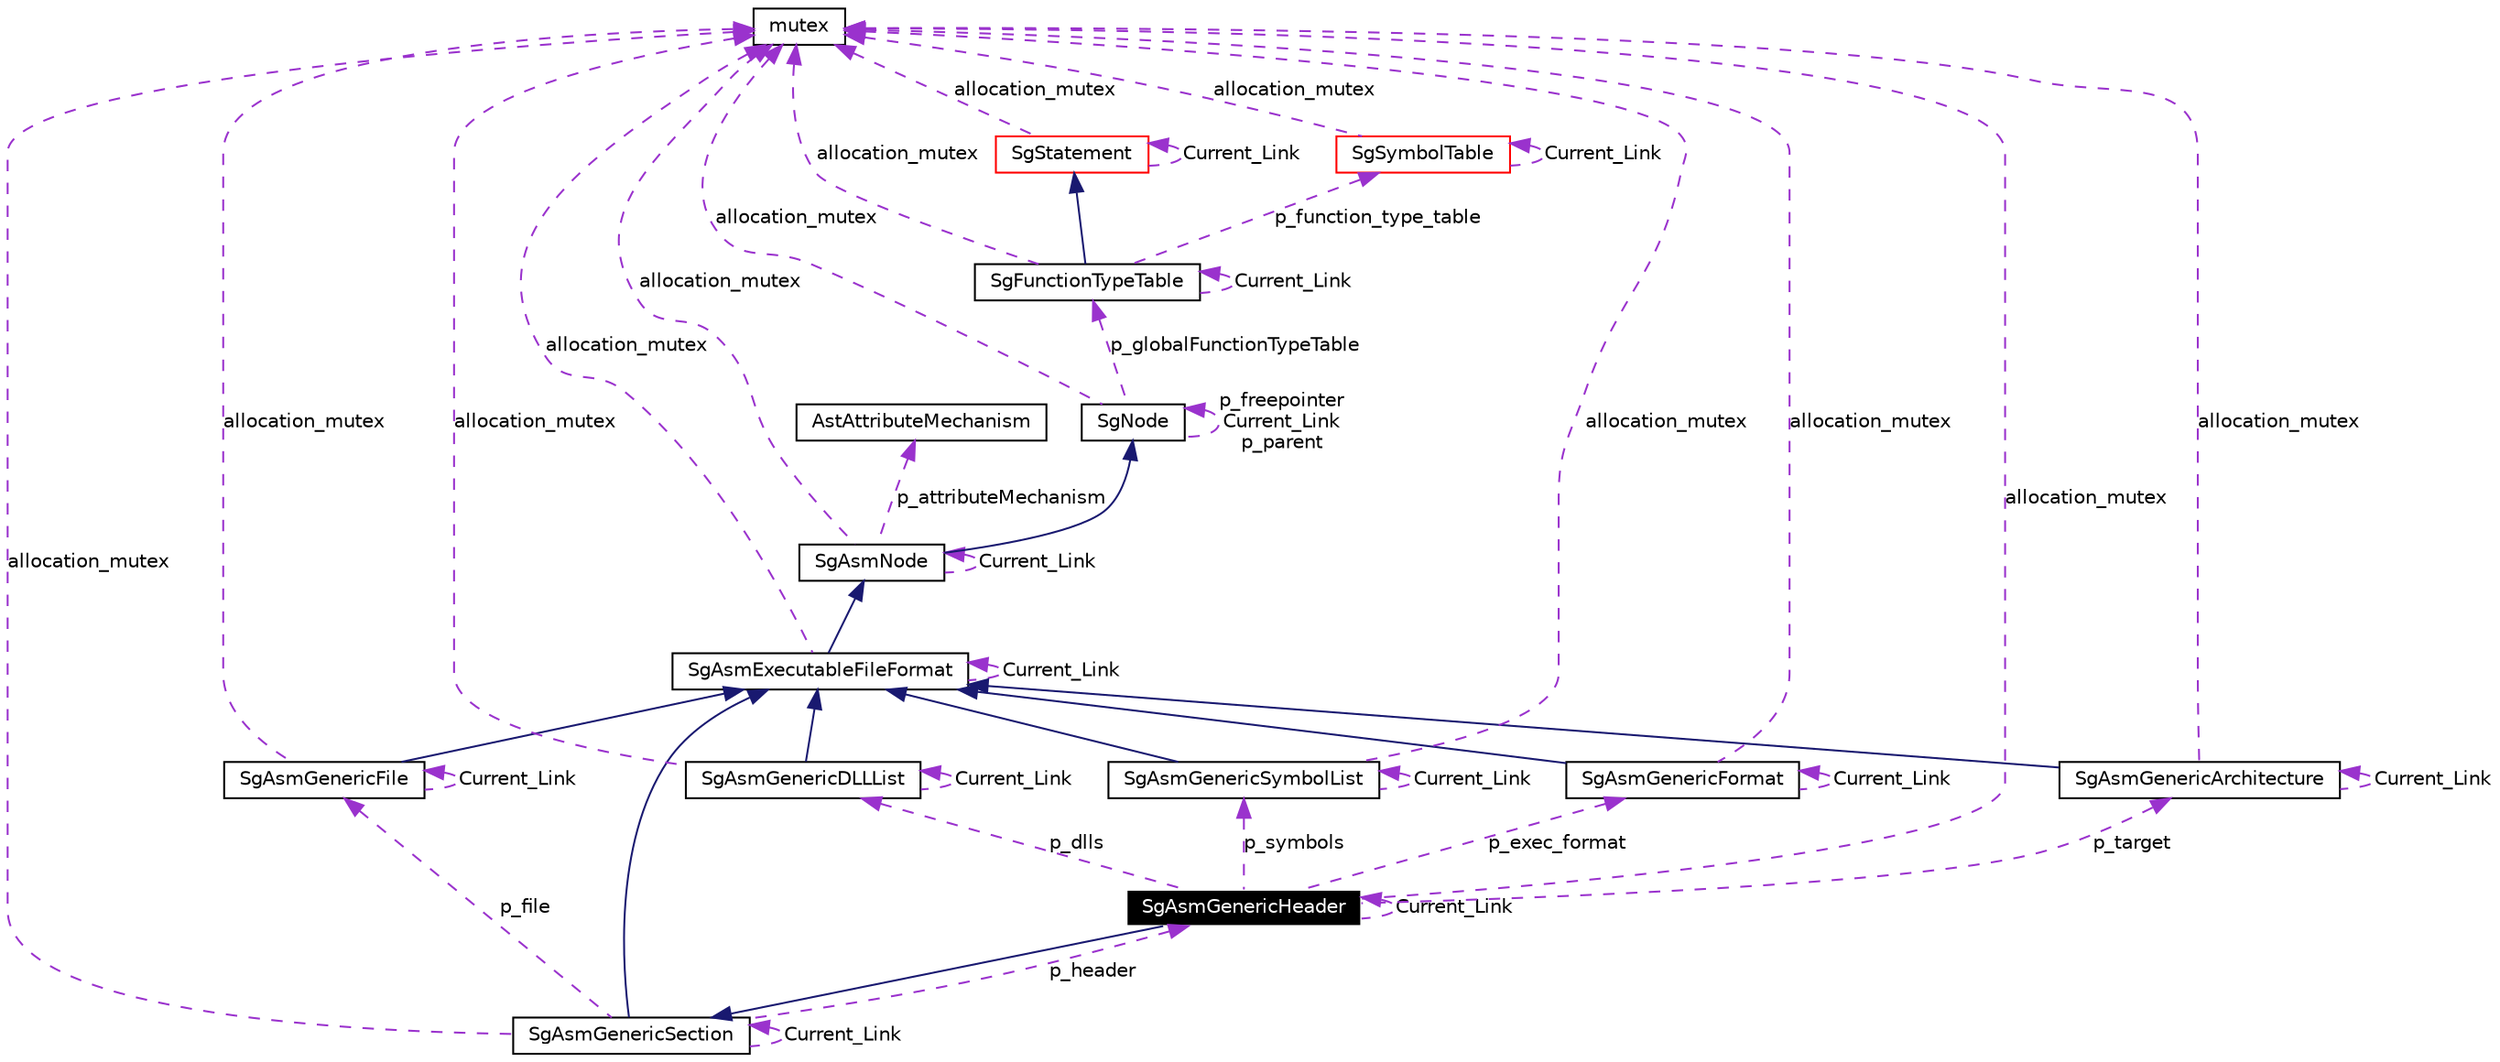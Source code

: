 digraph G
{
  edge [fontname="Helvetica",fontsize=10,labelfontname="Helvetica",labelfontsize=10];
  node [fontname="Helvetica",fontsize=10,shape=record];
  Node1 [label="SgAsmGenericHeader",height=0.2,width=0.4,color="white", fillcolor="black", style="filled" fontcolor="white"];
  Node2 -> Node1 [dir=back,color="midnightblue",fontsize=10,style="solid",fontname="Helvetica"];
  Node2 [label="SgAsmGenericSection",height=0.2,width=0.4,color="black",URL="$classSgAsmGenericSection.html"];
  Node3 -> Node2 [dir=back,color="midnightblue",fontsize=10,style="solid",fontname="Helvetica"];
  Node3 [label="SgAsmExecutableFileFormat",height=0.2,width=0.4,color="black",URL="$classSgAsmExecutableFileFormat.html"];
  Node4 -> Node3 [dir=back,color="midnightblue",fontsize=10,style="solid",fontname="Helvetica"];
  Node4 [label="SgAsmNode",height=0.2,width=0.4,color="black",URL="$classSgAsmNode.html"];
  Node5 -> Node4 [dir=back,color="midnightblue",fontsize=10,style="solid",fontname="Helvetica"];
  Node5 [label="SgNode",height=0.2,width=0.4,color="black",URL="$classSgNode.html"];
  Node6 -> Node5 [dir=back,color="darkorchid3",fontsize=10,style="dashed",label="p_globalFunctionTypeTable",fontname="Helvetica"];
  Node6 [label="SgFunctionTypeTable",height=0.2,width=0.4,color="black",URL="$classSgFunctionTypeTable.html"];
  Node7 -> Node6 [dir=back,color="midnightblue",fontsize=10,style="solid",fontname="Helvetica"];
  Node7 [label="SgStatement",height=0.2,width=0.4,color="red",URL="$classSgStatement.html"];
  Node7 -> Node7 [dir=back,color="darkorchid3",fontsize=10,style="dashed",label="Current_Link",fontname="Helvetica"];
  Node8 -> Node7 [dir=back,color="darkorchid3",fontsize=10,style="dashed",label="allocation_mutex",fontname="Helvetica"];
  Node8 [label="mutex",height=0.2,width=0.4,color="black",URL="$classmutex.html"];
  Node6 -> Node6 [dir=back,color="darkorchid3",fontsize=10,style="dashed",label="Current_Link",fontname="Helvetica"];
  Node8 -> Node6 [dir=back,color="darkorchid3",fontsize=10,style="dashed",label="allocation_mutex",fontname="Helvetica"];
  Node9 -> Node6 [dir=back,color="darkorchid3",fontsize=10,style="dashed",label="p_function_type_table",fontname="Helvetica"];
  Node9 [label="SgSymbolTable",height=0.2,width=0.4,color="red",URL="$classSgSymbolTable.html"];
  Node8 -> Node9 [dir=back,color="darkorchid3",fontsize=10,style="dashed",label="allocation_mutex",fontname="Helvetica"];
  Node9 -> Node9 [dir=back,color="darkorchid3",fontsize=10,style="dashed",label="Current_Link",fontname="Helvetica"];
  Node5 -> Node5 [dir=back,color="darkorchid3",fontsize=10,style="dashed",label="p_freepointer\nCurrent_Link\np_parent",fontname="Helvetica"];
  Node8 -> Node5 [dir=back,color="darkorchid3",fontsize=10,style="dashed",label="allocation_mutex",fontname="Helvetica"];
  Node8 -> Node4 [dir=back,color="darkorchid3",fontsize=10,style="dashed",label="allocation_mutex",fontname="Helvetica"];
  Node10 -> Node4 [dir=back,color="darkorchid3",fontsize=10,style="dashed",label="p_attributeMechanism",fontname="Helvetica"];
  Node10 [label="AstAttributeMechanism",height=0.2,width=0.4,color="black",URL="$classAstAttributeMechanism.html"];
  Node4 -> Node4 [dir=back,color="darkorchid3",fontsize=10,style="dashed",label="Current_Link",fontname="Helvetica"];
  Node8 -> Node3 [dir=back,color="darkorchid3",fontsize=10,style="dashed",label="allocation_mutex",fontname="Helvetica"];
  Node3 -> Node3 [dir=back,color="darkorchid3",fontsize=10,style="dashed",label="Current_Link",fontname="Helvetica"];
  Node11 -> Node2 [dir=back,color="darkorchid3",fontsize=10,style="dashed",label="p_file",fontname="Helvetica"];
  Node11 [label="SgAsmGenericFile",height=0.2,width=0.4,color="black",URL="$classSgAsmGenericFile.html"];
  Node3 -> Node11 [dir=back,color="midnightblue",fontsize=10,style="solid",fontname="Helvetica"];
  Node11 -> Node11 [dir=back,color="darkorchid3",fontsize=10,style="dashed",label="Current_Link",fontname="Helvetica"];
  Node8 -> Node11 [dir=back,color="darkorchid3",fontsize=10,style="dashed",label="allocation_mutex",fontname="Helvetica"];
  Node2 -> Node2 [dir=back,color="darkorchid3",fontsize=10,style="dashed",label="Current_Link",fontname="Helvetica"];
  Node8 -> Node2 [dir=back,color="darkorchid3",fontsize=10,style="dashed",label="allocation_mutex",fontname="Helvetica"];
  Node1 -> Node2 [dir=back,color="darkorchid3",fontsize=10,style="dashed",label="p_header",fontname="Helvetica"];
  Node8 -> Node1 [dir=back,color="darkorchid3",fontsize=10,style="dashed",label="allocation_mutex",fontname="Helvetica"];
  Node12 -> Node1 [dir=back,color="darkorchid3",fontsize=10,style="dashed",label="p_exec_format",fontname="Helvetica"];
  Node12 [label="SgAsmGenericFormat",height=0.2,width=0.4,color="black",URL="$classSgAsmGenericFormat.html"];
  Node3 -> Node12 [dir=back,color="midnightblue",fontsize=10,style="solid",fontname="Helvetica"];
  Node8 -> Node12 [dir=back,color="darkorchid3",fontsize=10,style="dashed",label="allocation_mutex",fontname="Helvetica"];
  Node12 -> Node12 [dir=back,color="darkorchid3",fontsize=10,style="dashed",label="Current_Link",fontname="Helvetica"];
  Node1 -> Node1 [dir=back,color="darkorchid3",fontsize=10,style="dashed",label="Current_Link",fontname="Helvetica"];
  Node13 -> Node1 [dir=back,color="darkorchid3",fontsize=10,style="dashed",label="p_target",fontname="Helvetica"];
  Node13 [label="SgAsmGenericArchitecture",height=0.2,width=0.4,color="black",URL="$classSgAsmGenericArchitecture.html"];
  Node3 -> Node13 [dir=back,color="midnightblue",fontsize=10,style="solid",fontname="Helvetica"];
  Node8 -> Node13 [dir=back,color="darkorchid3",fontsize=10,style="dashed",label="allocation_mutex",fontname="Helvetica"];
  Node13 -> Node13 [dir=back,color="darkorchid3",fontsize=10,style="dashed",label="Current_Link",fontname="Helvetica"];
  Node14 -> Node1 [dir=back,color="darkorchid3",fontsize=10,style="dashed",label="p_dlls",fontname="Helvetica"];
  Node14 [label="SgAsmGenericDLLList",height=0.2,width=0.4,color="black",URL="$classSgAsmGenericDLLList.html"];
  Node3 -> Node14 [dir=back,color="midnightblue",fontsize=10,style="solid",fontname="Helvetica"];
  Node8 -> Node14 [dir=back,color="darkorchid3",fontsize=10,style="dashed",label="allocation_mutex",fontname="Helvetica"];
  Node14 -> Node14 [dir=back,color="darkorchid3",fontsize=10,style="dashed",label="Current_Link",fontname="Helvetica"];
  Node15 -> Node1 [dir=back,color="darkorchid3",fontsize=10,style="dashed",label="p_symbols",fontname="Helvetica"];
  Node15 [label="SgAsmGenericSymbolList",height=0.2,width=0.4,color="black",URL="$classSgAsmGenericSymbolList.html"];
  Node3 -> Node15 [dir=back,color="midnightblue",fontsize=10,style="solid",fontname="Helvetica"];
  Node8 -> Node15 [dir=back,color="darkorchid3",fontsize=10,style="dashed",label="allocation_mutex",fontname="Helvetica"];
  Node15 -> Node15 [dir=back,color="darkorchid3",fontsize=10,style="dashed",label="Current_Link",fontname="Helvetica"];
}
